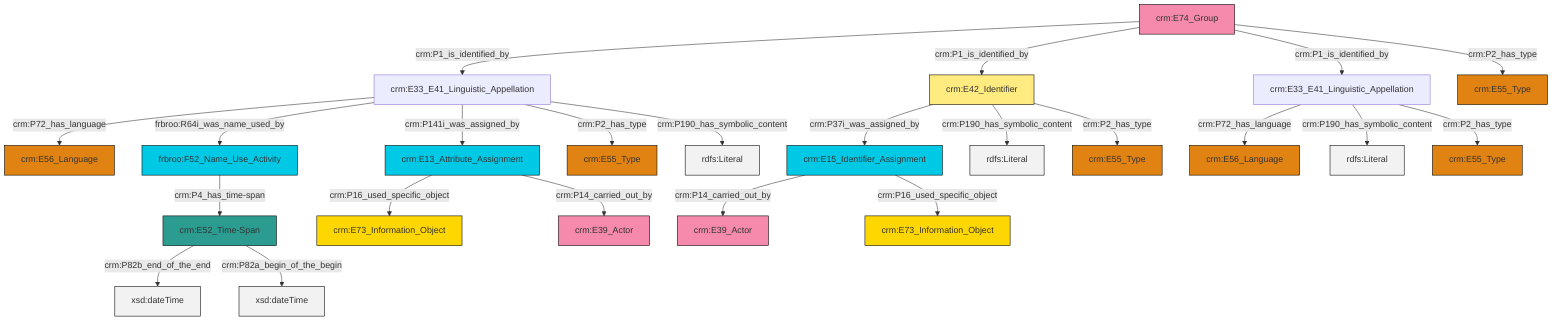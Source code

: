 graph TD
classDef Literal fill:#f2f2f2,stroke:#000000;
classDef CRM_Entity fill:#FFFFFF,stroke:#000000;
classDef Temporal_Entity fill:#00C9E6, stroke:#000000;
classDef Type fill:#E18312, stroke:#000000;
classDef Time-Span fill:#2C9C91, stroke:#000000;
classDef Appellation fill:#FFEB7F, stroke:#000000;
classDef Place fill:#008836, stroke:#000000;
classDef Persistent_Item fill:#B266B2, stroke:#000000;
classDef Conceptual_Object fill:#FFD700, stroke:#000000;
classDef Physical_Thing fill:#D2B48C, stroke:#000000;
classDef Actor fill:#f58aad, stroke:#000000;
classDef PC_Classes fill:#4ce600, stroke:#000000;
classDef Multi fill:#cccccc,stroke:#000000;

0["crm:E33_E41_Linguistic_Appellation"]:::Default -->|crm:P72_has_language| 1["crm:E56_Language"]:::Type
11["crm:E33_E41_Linguistic_Appellation"]:::Default -->|crm:P72_has_language| 12["crm:E56_Language"]:::Type
2["crm:E74_Group"]:::Actor -->|crm:P1_is_identified_by| 11["crm:E33_E41_Linguistic_Appellation"]:::Default
11["crm:E33_E41_Linguistic_Appellation"]:::Default -->|frbroo:R64i_was_name_used_by| 9["frbroo:F52_Name_Use_Activity"]:::Temporal_Entity
0["crm:E33_E41_Linguistic_Appellation"]:::Default -->|crm:P190_has_symbolic_content| 19[rdfs:Literal]:::Literal
22["crm:E13_Attribute_Assignment"]:::Temporal_Entity -->|crm:P16_used_specific_object| 23["crm:E73_Information_Object"]:::Conceptual_Object
7["crm:E52_Time-Span"]:::Time-Span -->|crm:P82b_end_of_the_end| 24[xsd:dateTime]:::Literal
11["crm:E33_E41_Linguistic_Appellation"]:::Default -->|crm:P141i_was_assigned_by| 22["crm:E13_Attribute_Assignment"]:::Temporal_Entity
26["crm:E42_Identifier"]:::Appellation -->|crm:P37i_was_assigned_by| 27["crm:E15_Identifier_Assignment"]:::Temporal_Entity
26["crm:E42_Identifier"]:::Appellation -->|crm:P190_has_symbolic_content| 28[rdfs:Literal]:::Literal
27["crm:E15_Identifier_Assignment"]:::Temporal_Entity -->|crm:P14_carried_out_by| 29["crm:E39_Actor"]:::Actor
22["crm:E13_Attribute_Assignment"]:::Temporal_Entity -->|crm:P14_carried_out_by| 33["crm:E39_Actor"]:::Actor
11["crm:E33_E41_Linguistic_Appellation"]:::Default -->|crm:P2_has_type| 13["crm:E55_Type"]:::Type
27["crm:E15_Identifier_Assignment"]:::Temporal_Entity -->|crm:P16_used_specific_object| 20["crm:E73_Information_Object"]:::Conceptual_Object
2["crm:E74_Group"]:::Actor -->|crm:P1_is_identified_by| 26["crm:E42_Identifier"]:::Appellation
0["crm:E33_E41_Linguistic_Appellation"]:::Default -->|crm:P2_has_type| 4["crm:E55_Type"]:::Type
2["crm:E74_Group"]:::Actor -->|crm:P1_is_identified_by| 0["crm:E33_E41_Linguistic_Appellation"]:::Default
11["crm:E33_E41_Linguistic_Appellation"]:::Default -->|crm:P190_has_symbolic_content| 34[rdfs:Literal]:::Literal
9["frbroo:F52_Name_Use_Activity"]:::Temporal_Entity -->|crm:P4_has_time-span| 7["crm:E52_Time-Span"]:::Time-Span
2["crm:E74_Group"]:::Actor -->|crm:P2_has_type| 17["crm:E55_Type"]:::Type
26["crm:E42_Identifier"]:::Appellation -->|crm:P2_has_type| 15["crm:E55_Type"]:::Type
7["crm:E52_Time-Span"]:::Time-Span -->|crm:P82a_begin_of_the_begin| 39[xsd:dateTime]:::Literal